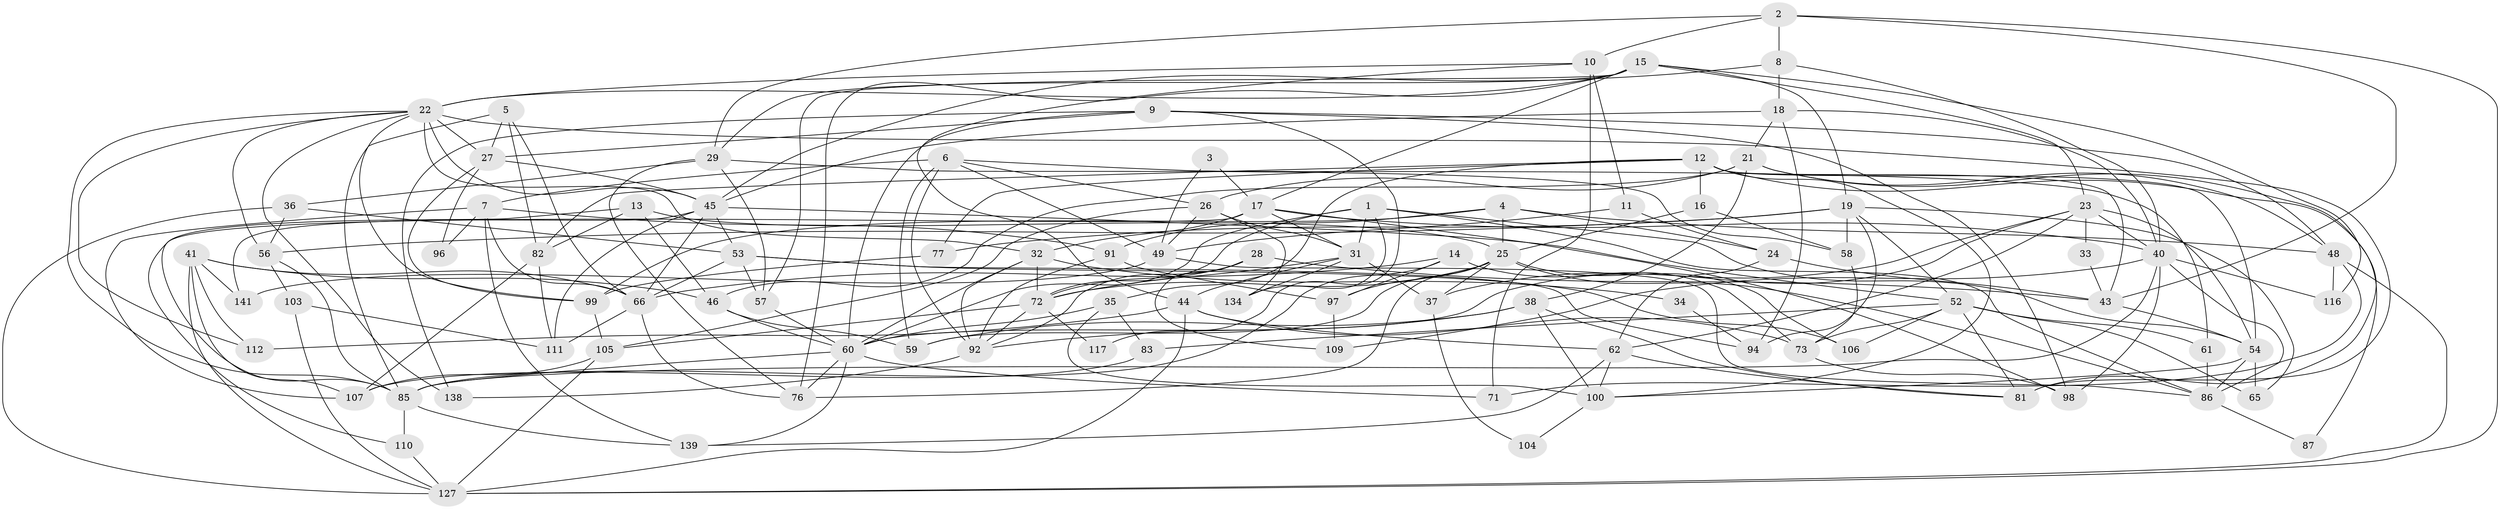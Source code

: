 // Generated by graph-tools (version 1.1) at 2025/52/02/27/25 19:52:05]
// undirected, 91 vertices, 231 edges
graph export_dot {
graph [start="1"]
  node [color=gray90,style=filled];
  1 [super="+93"];
  2 [super="+88"];
  3;
  4;
  5 [super="+131"];
  6 [super="+20"];
  7 [super="+42"];
  8 [super="+47"];
  9 [super="+89"];
  10 [super="+55"];
  11;
  12 [super="+123"];
  13 [super="+64"];
  14;
  15 [super="+120"];
  16 [super="+119"];
  17 [super="+30"];
  18 [super="+75"];
  19 [super="+140"];
  21 [super="+129"];
  22 [super="+39"];
  23 [super="+79"];
  24;
  25 [super="+51"];
  26 [super="+122"];
  27 [super="+90"];
  28;
  29 [super="+95"];
  31 [super="+135"];
  32 [super="+50"];
  33;
  34;
  35 [super="+102"];
  36 [super="+126"];
  37 [super="+63"];
  38;
  40 [super="+80"];
  41;
  43 [super="+113"];
  44 [super="+130"];
  45 [super="+115"];
  46 [super="+70"];
  48 [super="+68"];
  49 [super="+114"];
  52 [super="+67"];
  53 [super="+69"];
  54 [super="+136"];
  56;
  57;
  58;
  59;
  60 [super="+121"];
  61 [super="+101"];
  62 [super="+78"];
  65;
  66 [super="+74"];
  71;
  72 [super="+143"];
  73;
  76 [super="+137"];
  77;
  81;
  82 [super="+84"];
  83;
  85 [super="+128"];
  86 [super="+108"];
  87;
  91;
  92 [super="+124"];
  94;
  96;
  97;
  98;
  99;
  100 [super="+132"];
  103;
  104;
  105 [super="+125"];
  106;
  107 [super="+133"];
  109;
  110;
  111;
  112;
  116 [super="+118"];
  117;
  127 [super="+142"];
  134;
  138;
  139;
  141;
  1 -- 54;
  1 -- 72;
  1 -- 86;
  1 -- 134;
  1 -- 60;
  1 -- 31;
  2 -- 127;
  2 -- 8;
  2 -- 10;
  2 -- 43;
  2 -- 29;
  3 -- 17;
  3 -- 49;
  4 -- 24;
  4 -- 91;
  4 -- 25;
  4 -- 99;
  4 -- 48;
  5 -- 85;
  5 -- 66;
  5 -- 82;
  5 -- 27;
  6 -- 7;
  6 -- 49;
  6 -- 26;
  6 -- 59;
  6 -- 92;
  6 -- 61;
  7 -- 139;
  7 -- 91;
  7 -- 96;
  7 -- 66;
  7 -- 107;
  8 -- 40;
  8 -- 45;
  8 -- 18;
  9 -- 98;
  9 -- 138;
  9 -- 48;
  9 -- 60;
  9 -- 117;
  9 -- 27;
  10 -- 71;
  10 -- 11;
  10 -- 22;
  10 -- 44;
  11 -- 49;
  11 -- 24;
  12 -- 100;
  12 -- 87;
  12 -- 35;
  12 -- 54;
  12 -- 43;
  12 -- 77;
  12 -- 16;
  12 -- 82;
  13 -- 25;
  13 -- 82;
  13 -- 85;
  13 -- 46;
  14 -- 97;
  14 -- 73;
  14 -- 85;
  14 -- 66;
  15 -- 57;
  15 -- 116 [weight=2];
  15 -- 22;
  15 -- 29;
  15 -- 19;
  15 -- 76;
  15 -- 23;
  15 -- 17;
  16 -- 58;
  16 -- 25;
  17 -- 110;
  17 -- 31;
  17 -- 32;
  17 -- 98;
  17 -- 40;
  18 -- 40;
  18 -- 45;
  18 -- 21;
  18 -- 94;
  19 -- 56;
  19 -- 65;
  19 -- 58;
  19 -- 77;
  19 -- 94;
  19 -- 52;
  21 -- 81;
  21 -- 38;
  21 -- 46;
  21 -- 26;
  21 -- 48;
  22 -- 45;
  22 -- 56;
  22 -- 99;
  22 -- 138;
  22 -- 112;
  22 -- 81;
  22 -- 85;
  22 -- 32;
  22 -- 27;
  23 -- 37;
  23 -- 33;
  23 -- 54;
  23 -- 60;
  23 -- 40;
  23 -- 62;
  24 -- 62;
  24 -- 43;
  25 -- 86;
  25 -- 37 [weight=2];
  25 -- 97;
  25 -- 72;
  25 -- 106;
  25 -- 59;
  25 -- 76;
  26 -- 49;
  26 -- 105;
  26 -- 134;
  26 -- 31;
  27 -- 99;
  27 -- 96;
  27 -- 45;
  28 -- 109;
  28 -- 92;
  28 -- 43;
  28 -- 72;
  29 -- 57;
  29 -- 36;
  29 -- 76;
  29 -- 58;
  31 -- 72;
  31 -- 37;
  31 -- 134;
  31 -- 44;
  32 -- 72;
  32 -- 34;
  32 -- 60;
  32 -- 92;
  33 -- 43;
  34 -- 94;
  35 -- 100;
  35 -- 83;
  35 -- 60;
  36 -- 127;
  36 -- 56;
  36 -- 53;
  37 -- 104;
  38 -- 92;
  38 -- 59;
  38 -- 81;
  38 -- 100;
  40 -- 85;
  40 -- 98;
  40 -- 109;
  40 -- 86;
  40 -- 116;
  41 -- 112;
  41 -- 66;
  41 -- 127;
  41 -- 141;
  41 -- 46;
  41 -- 107;
  43 -- 54;
  44 -- 73;
  44 -- 112;
  44 -- 127;
  44 -- 62;
  45 -- 111;
  45 -- 66;
  45 -- 141;
  45 -- 52;
  45 -- 53;
  46 -- 59;
  46 -- 60;
  48 -- 71;
  48 -- 116;
  48 -- 127;
  49 -- 141;
  49 -- 86;
  52 -- 65;
  52 -- 106;
  52 -- 81;
  52 -- 83;
  52 -- 73;
  52 -- 61;
  53 -- 94;
  53 -- 57;
  53 -- 106;
  53 -- 66;
  54 -- 100;
  54 -- 65;
  54 -- 86;
  56 -- 85;
  56 -- 103;
  57 -- 60;
  58 -- 73;
  60 -- 71;
  60 -- 139;
  60 -- 85;
  60 -- 76;
  61 -- 86;
  62 -- 81;
  62 -- 100;
  62 -- 139;
  66 -- 76;
  66 -- 111;
  72 -- 117;
  72 -- 105;
  72 -- 92;
  73 -- 98;
  77 -- 99;
  82 -- 107;
  82 -- 111;
  83 -- 107;
  85 -- 110;
  85 -- 139;
  86 -- 87;
  91 -- 92;
  91 -- 97;
  92 -- 138;
  97 -- 109;
  99 -- 105;
  100 -- 104;
  103 -- 127;
  103 -- 111;
  105 -- 107;
  105 -- 127;
  110 -- 127;
}
